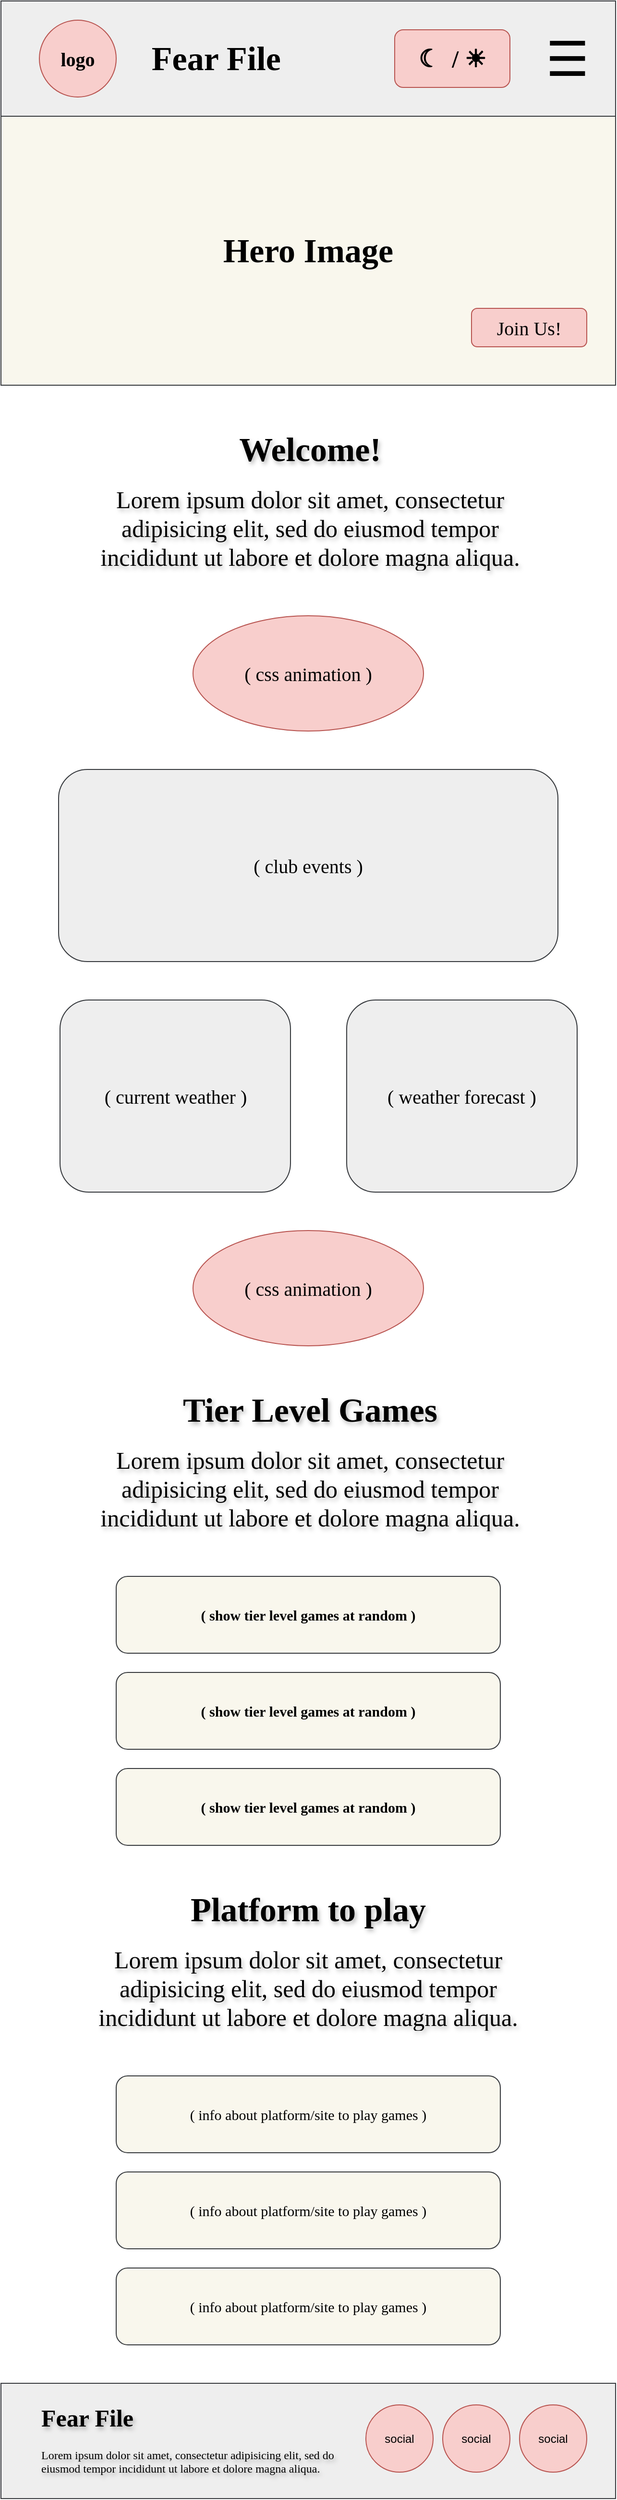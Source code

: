 <mxfile version="28.2.5">
  <diagram name="Page-1" id="lNq2Lm9d4E5_goBLbEFh">
    <mxGraphModel dx="838" dy="483" grid="1" gridSize="10" guides="1" tooltips="1" connect="1" arrows="1" fold="1" page="1" pageScale="1" pageWidth="640" pageHeight="2600" background="none" math="0" shadow="0">
      <root>
        <mxCell id="0" />
        <mxCell id="1" parent="0" />
        <mxCell id="v-1SciKaPuptmnlQks71-1" value="" style="rounded=0;whiteSpace=wrap;html=1;fillColor=#eeeeee;strokeColor=#36393d;" vertex="1" parent="1">
          <mxGeometry width="640" height="120" as="geometry" />
        </mxCell>
        <mxCell id="v-1SciKaPuptmnlQks71-2" value="&lt;font face=&quot;Garamond&quot; style=&quot;font-size: 20px;&quot;&gt;&lt;b style=&quot;&quot;&gt;logo&lt;/b&gt;&lt;/font&gt;" style="ellipse;whiteSpace=wrap;html=1;aspect=fixed;fillColor=#f8cecc;strokeColor=#b85450;" vertex="1" parent="1">
          <mxGeometry x="40" y="20" width="80" height="80" as="geometry" />
        </mxCell>
        <mxCell id="v-1SciKaPuptmnlQks71-4" value="&lt;font face=&quot;Garamond&quot; style=&quot;font-size: 35px;&quot;&gt;Fear File 📂&amp;nbsp;&lt;/font&gt;" style="text;strokeColor=none;fillColor=none;html=1;fontSize=26;fontStyle=1;verticalAlign=middle;align=center;" vertex="1" parent="1">
          <mxGeometry x="120" y="20" width="252.5" height="80" as="geometry" />
        </mxCell>
        <mxCell id="v-1SciKaPuptmnlQks71-8" value="&lt;b style=&quot;font-family: Garamond;&quot;&gt;&lt;font style=&quot;font-size: 25px;&quot;&gt;☾&amp;nbsp; / ☀︎&lt;/font&gt;&lt;/b&gt;" style="rounded=1;whiteSpace=wrap;html=1;fillColor=#f8cecc;strokeColor=#b85450;" vertex="1" parent="1">
          <mxGeometry x="410" y="30" width="120" height="60" as="geometry" />
        </mxCell>
        <mxCell id="v-1SciKaPuptmnlQks71-11" value="&lt;font style=&quot;font-size: 35px;&quot; face=&quot;Garamond&quot;&gt;&lt;b&gt;Hero Image&lt;/b&gt;&lt;/font&gt;" style="rounded=0;whiteSpace=wrap;html=1;fillColor=#f9f7ed;strokeColor=#36393d;" vertex="1" parent="1">
          <mxGeometry y="120" width="640" height="280" as="geometry" />
        </mxCell>
        <mxCell id="v-1SciKaPuptmnlQks71-12" value="&lt;span style=&quot;font-family: Garamond;&quot;&gt;&lt;font style=&quot;font-size: 20px;&quot;&gt;Join Us!&lt;/font&gt;&lt;/span&gt;" style="rounded=1;whiteSpace=wrap;html=1;fillColor=#f8cecc;strokeColor=#b85450;" vertex="1" parent="1">
          <mxGeometry x="490" y="320" width="120" height="40" as="geometry" />
        </mxCell>
        <mxCell id="v-1SciKaPuptmnlQks71-14" value="&lt;font style=&quot;font-size: 20px;&quot; face=&quot;Garamond&quot;&gt;( club events )&lt;/font&gt;" style="rounded=1;whiteSpace=wrap;html=1;fillColor=#eeeeee;strokeColor=#36393d;" vertex="1" parent="1">
          <mxGeometry x="60" y="800" width="520" height="200" as="geometry" />
        </mxCell>
        <mxCell id="v-1SciKaPuptmnlQks71-15" value="&lt;font style=&quot;font-size: 20px;&quot; face=&quot;Garamond&quot;&gt;( weather forecast )&lt;/font&gt;" style="rounded=1;whiteSpace=wrap;html=1;fillColor=#eeeeee;strokeColor=#36393d;" vertex="1" parent="1">
          <mxGeometry x="360" y="1040" width="240" height="200" as="geometry" />
        </mxCell>
        <mxCell id="v-1SciKaPuptmnlQks71-18" value="&lt;font style=&quot;font-size: 20px;&quot; face=&quot;Garamond&quot;&gt;( current weather )&lt;/font&gt;" style="rounded=1;whiteSpace=wrap;html=1;fillColor=#eeeeee;strokeColor=#36393d;" vertex="1" parent="1">
          <mxGeometry x="61.5" y="1040" width="240" height="200" as="geometry" />
        </mxCell>
        <mxCell id="v-1SciKaPuptmnlQks71-22" value="&lt;font face=&quot;Garamond&quot; style=&quot;font-size: 20px;&quot;&gt;( css animation )&lt;/font&gt;" style="ellipse;whiteSpace=wrap;html=1;fillColor=#f8cecc;strokeColor=#b85450;" vertex="1" parent="1">
          <mxGeometry x="200" y="640" width="240" height="120" as="geometry" />
        </mxCell>
        <mxCell id="v-1SciKaPuptmnlQks71-26" value="" style="rounded=0;whiteSpace=wrap;html=1;fillColor=#eeeeee;strokeColor=#36393d;" vertex="1" parent="1">
          <mxGeometry y="2480" width="640" height="120" as="geometry" />
        </mxCell>
        <mxCell id="v-1SciKaPuptmnlQks71-39" value="&lt;h1 style=&quot;margin-top: 0px;&quot;&gt;&lt;font style=&quot;font-size: 35px;&quot; face=&quot;Garamond&quot;&gt;Welcome!&lt;/font&gt;&lt;/h1&gt;&lt;p&gt;&lt;font face=&quot;Garamond&quot; style=&quot;font-size: 25px;&quot;&gt;Lorem ipsum dolor sit amet, consectetur adipisicing elit, sed do eiusmod tempor incididunt ut labore et dolore magna aliqua.&lt;/font&gt;&lt;/p&gt;" style="text;html=1;whiteSpace=wrap;overflow=hidden;rounded=0;align=center;textShadow=1;" vertex="1" parent="1">
          <mxGeometry x="96.5" y="440" width="450" height="160" as="geometry" />
        </mxCell>
        <mxCell id="v-1SciKaPuptmnlQks71-42" value="&lt;h1 style=&quot;margin-top: 0px;&quot;&gt;&lt;font face=&quot;Garamond&quot;&gt;&lt;span style=&quot;font-size: 35px;&quot;&gt;Tier Level Games&lt;/span&gt;&lt;/font&gt;&lt;/h1&gt;&lt;p&gt;&lt;span style=&quot;font-size: 25px; font-family: Garamond; background-color: transparent; color: light-dark(rgb(0, 0, 0), rgb(255, 255, 255));&quot;&gt;Lorem ipsum dolor sit amet, consectetur adipisicing elit, sed do eiusmod tempor incididunt ut labore et dolore magna aliqua.&lt;/span&gt;&lt;/p&gt;" style="text;html=1;whiteSpace=wrap;overflow=hidden;rounded=0;align=center;textShadow=1;" vertex="1" parent="1">
          <mxGeometry x="81.5" y="1440" width="480" height="160" as="geometry" />
        </mxCell>
        <mxCell id="v-1SciKaPuptmnlQks71-44" value="&lt;font style=&quot;font-size: 15px;&quot; face=&quot;Garamond&quot;&gt;&lt;b&gt;( show tier level games at random )&lt;/b&gt;&lt;/font&gt;" style="rounded=1;whiteSpace=wrap;html=1;fillColor=#f9f7ed;strokeColor=#36393d;" vertex="1" parent="1">
          <mxGeometry x="120" y="1640" width="400" height="80" as="geometry" />
        </mxCell>
        <mxCell id="v-1SciKaPuptmnlQks71-45" value="&lt;h1 style=&quot;margin-top: 0px;&quot;&gt;&lt;font style=&quot;font-size: 35px;&quot; face=&quot;Garamond&quot;&gt;Platform to play&lt;/font&gt;&lt;/h1&gt;&lt;p&gt;&lt;span style=&quot;font-size: 25px; font-family: Garamond; background-color: transparent; color: light-dark(rgb(0, 0, 0), rgb(255, 255, 255));&quot;&gt;Lorem ipsum dolor sit amet, consectetur adipisicing elit, sed do eiusmod tempor incididunt ut labore et dolore magna aliqua.&lt;/span&gt;&lt;/p&gt;" style="text;html=1;whiteSpace=wrap;overflow=hidden;rounded=0;align=center;textShadow=1;" vertex="1" parent="1">
          <mxGeometry x="80" y="1960" width="480" height="160" as="geometry" />
        </mxCell>
        <mxCell id="v-1SciKaPuptmnlQks71-51" value="&lt;h1 style=&quot;margin-top: 0px;&quot;&gt;&lt;font face=&quot;Garamond&quot; style=&quot;font-size: 25px;&quot;&gt;Fear File&lt;/font&gt;&lt;/h1&gt;&lt;p&gt;&lt;font face=&quot;Garamond&quot;&gt;Lorem ipsum dolor sit amet, consectetur adipisicing elit, sed do eiusmod tempor incididunt ut labore et dolore magna aliqua.&lt;/font&gt;&lt;/p&gt;" style="text;html=1;whiteSpace=wrap;overflow=hidden;rounded=0;textShadow=1;" vertex="1" parent="1">
          <mxGeometry x="40" y="2495" width="320" height="85" as="geometry" />
        </mxCell>
        <mxCell id="v-1SciKaPuptmnlQks71-54" value="social" style="ellipse;whiteSpace=wrap;html=1;aspect=fixed;fillColor=#f8cecc;strokeColor=#b85450;" vertex="1" parent="1">
          <mxGeometry x="540" y="2502.5" width="70" height="70" as="geometry" />
        </mxCell>
        <mxCell id="v-1SciKaPuptmnlQks71-55" value="&lt;font face=&quot;Garamond&quot; style=&quot;font-size: 15px;&quot;&gt;( info about platform/site to play games )&lt;/font&gt;" style="rounded=1;whiteSpace=wrap;html=1;fillColor=#f9f7ed;strokeColor=#36393d;" vertex="1" parent="1">
          <mxGeometry x="120" y="2160" width="400" height="80" as="geometry" />
        </mxCell>
        <mxCell id="v-1SciKaPuptmnlQks71-58" value="&lt;font style=&quot;font-size: 50px;&quot;&gt;☰&lt;/font&gt;" style="text;html=1;align=center;verticalAlign=middle;whiteSpace=wrap;rounded=0;" vertex="1" parent="1">
          <mxGeometry x="550" y="30" width="80" height="60" as="geometry" />
        </mxCell>
        <mxCell id="v-1SciKaPuptmnlQks71-61" value="&lt;font style=&quot;font-size: 15px;&quot; face=&quot;Garamond&quot;&gt;&lt;b&gt;( show tier level games at random )&lt;/b&gt;&lt;/font&gt;" style="rounded=1;whiteSpace=wrap;html=1;fillColor=#f9f7ed;strokeColor=#36393d;" vertex="1" parent="1">
          <mxGeometry x="120" y="1740" width="400" height="80" as="geometry" />
        </mxCell>
        <mxCell id="v-1SciKaPuptmnlQks71-62" value="&lt;font style=&quot;font-size: 15px;&quot; face=&quot;Garamond&quot;&gt;&lt;b&gt;( show tier level games at random )&lt;/b&gt;&lt;/font&gt;" style="rounded=1;whiteSpace=wrap;html=1;fillColor=#f9f7ed;strokeColor=#36393d;" vertex="1" parent="1">
          <mxGeometry x="120" y="1840" width="400" height="80" as="geometry" />
        </mxCell>
        <mxCell id="v-1SciKaPuptmnlQks71-63" value="&lt;font face=&quot;Garamond&quot; style=&quot;font-size: 15px;&quot;&gt;( info about platform/site to play games )&lt;/font&gt;" style="rounded=1;whiteSpace=wrap;html=1;fillColor=#f9f7ed;strokeColor=#36393d;" vertex="1" parent="1">
          <mxGeometry x="120" y="2260" width="400" height="80" as="geometry" />
        </mxCell>
        <mxCell id="v-1SciKaPuptmnlQks71-64" value="&lt;font face=&quot;Garamond&quot; style=&quot;font-size: 15px;&quot;&gt;( info about platform/site to play games )&lt;/font&gt;" style="rounded=1;whiteSpace=wrap;html=1;fillColor=#f9f7ed;strokeColor=#36393d;" vertex="1" parent="1">
          <mxGeometry x="120" y="2360" width="400" height="80" as="geometry" />
        </mxCell>
        <mxCell id="v-1SciKaPuptmnlQks71-67" value="social" style="ellipse;whiteSpace=wrap;html=1;aspect=fixed;fillColor=#f8cecc;strokeColor=#b85450;" vertex="1" parent="1">
          <mxGeometry x="460" y="2502.5" width="70" height="70" as="geometry" />
        </mxCell>
        <mxCell id="v-1SciKaPuptmnlQks71-68" value="social" style="ellipse;whiteSpace=wrap;html=1;aspect=fixed;fillColor=#f8cecc;strokeColor=#b85450;" vertex="1" parent="1">
          <mxGeometry x="380" y="2502.5" width="70" height="70" as="geometry" />
        </mxCell>
        <mxCell id="v-1SciKaPuptmnlQks71-69" value="&lt;font face=&quot;Garamond&quot; style=&quot;font-size: 20px;&quot;&gt;( css animation )&lt;/font&gt;" style="ellipse;whiteSpace=wrap;html=1;fillColor=#f8cecc;strokeColor=#b85450;" vertex="1" parent="1">
          <mxGeometry x="200" y="1280" width="240" height="120" as="geometry" />
        </mxCell>
      </root>
    </mxGraphModel>
  </diagram>
</mxfile>
